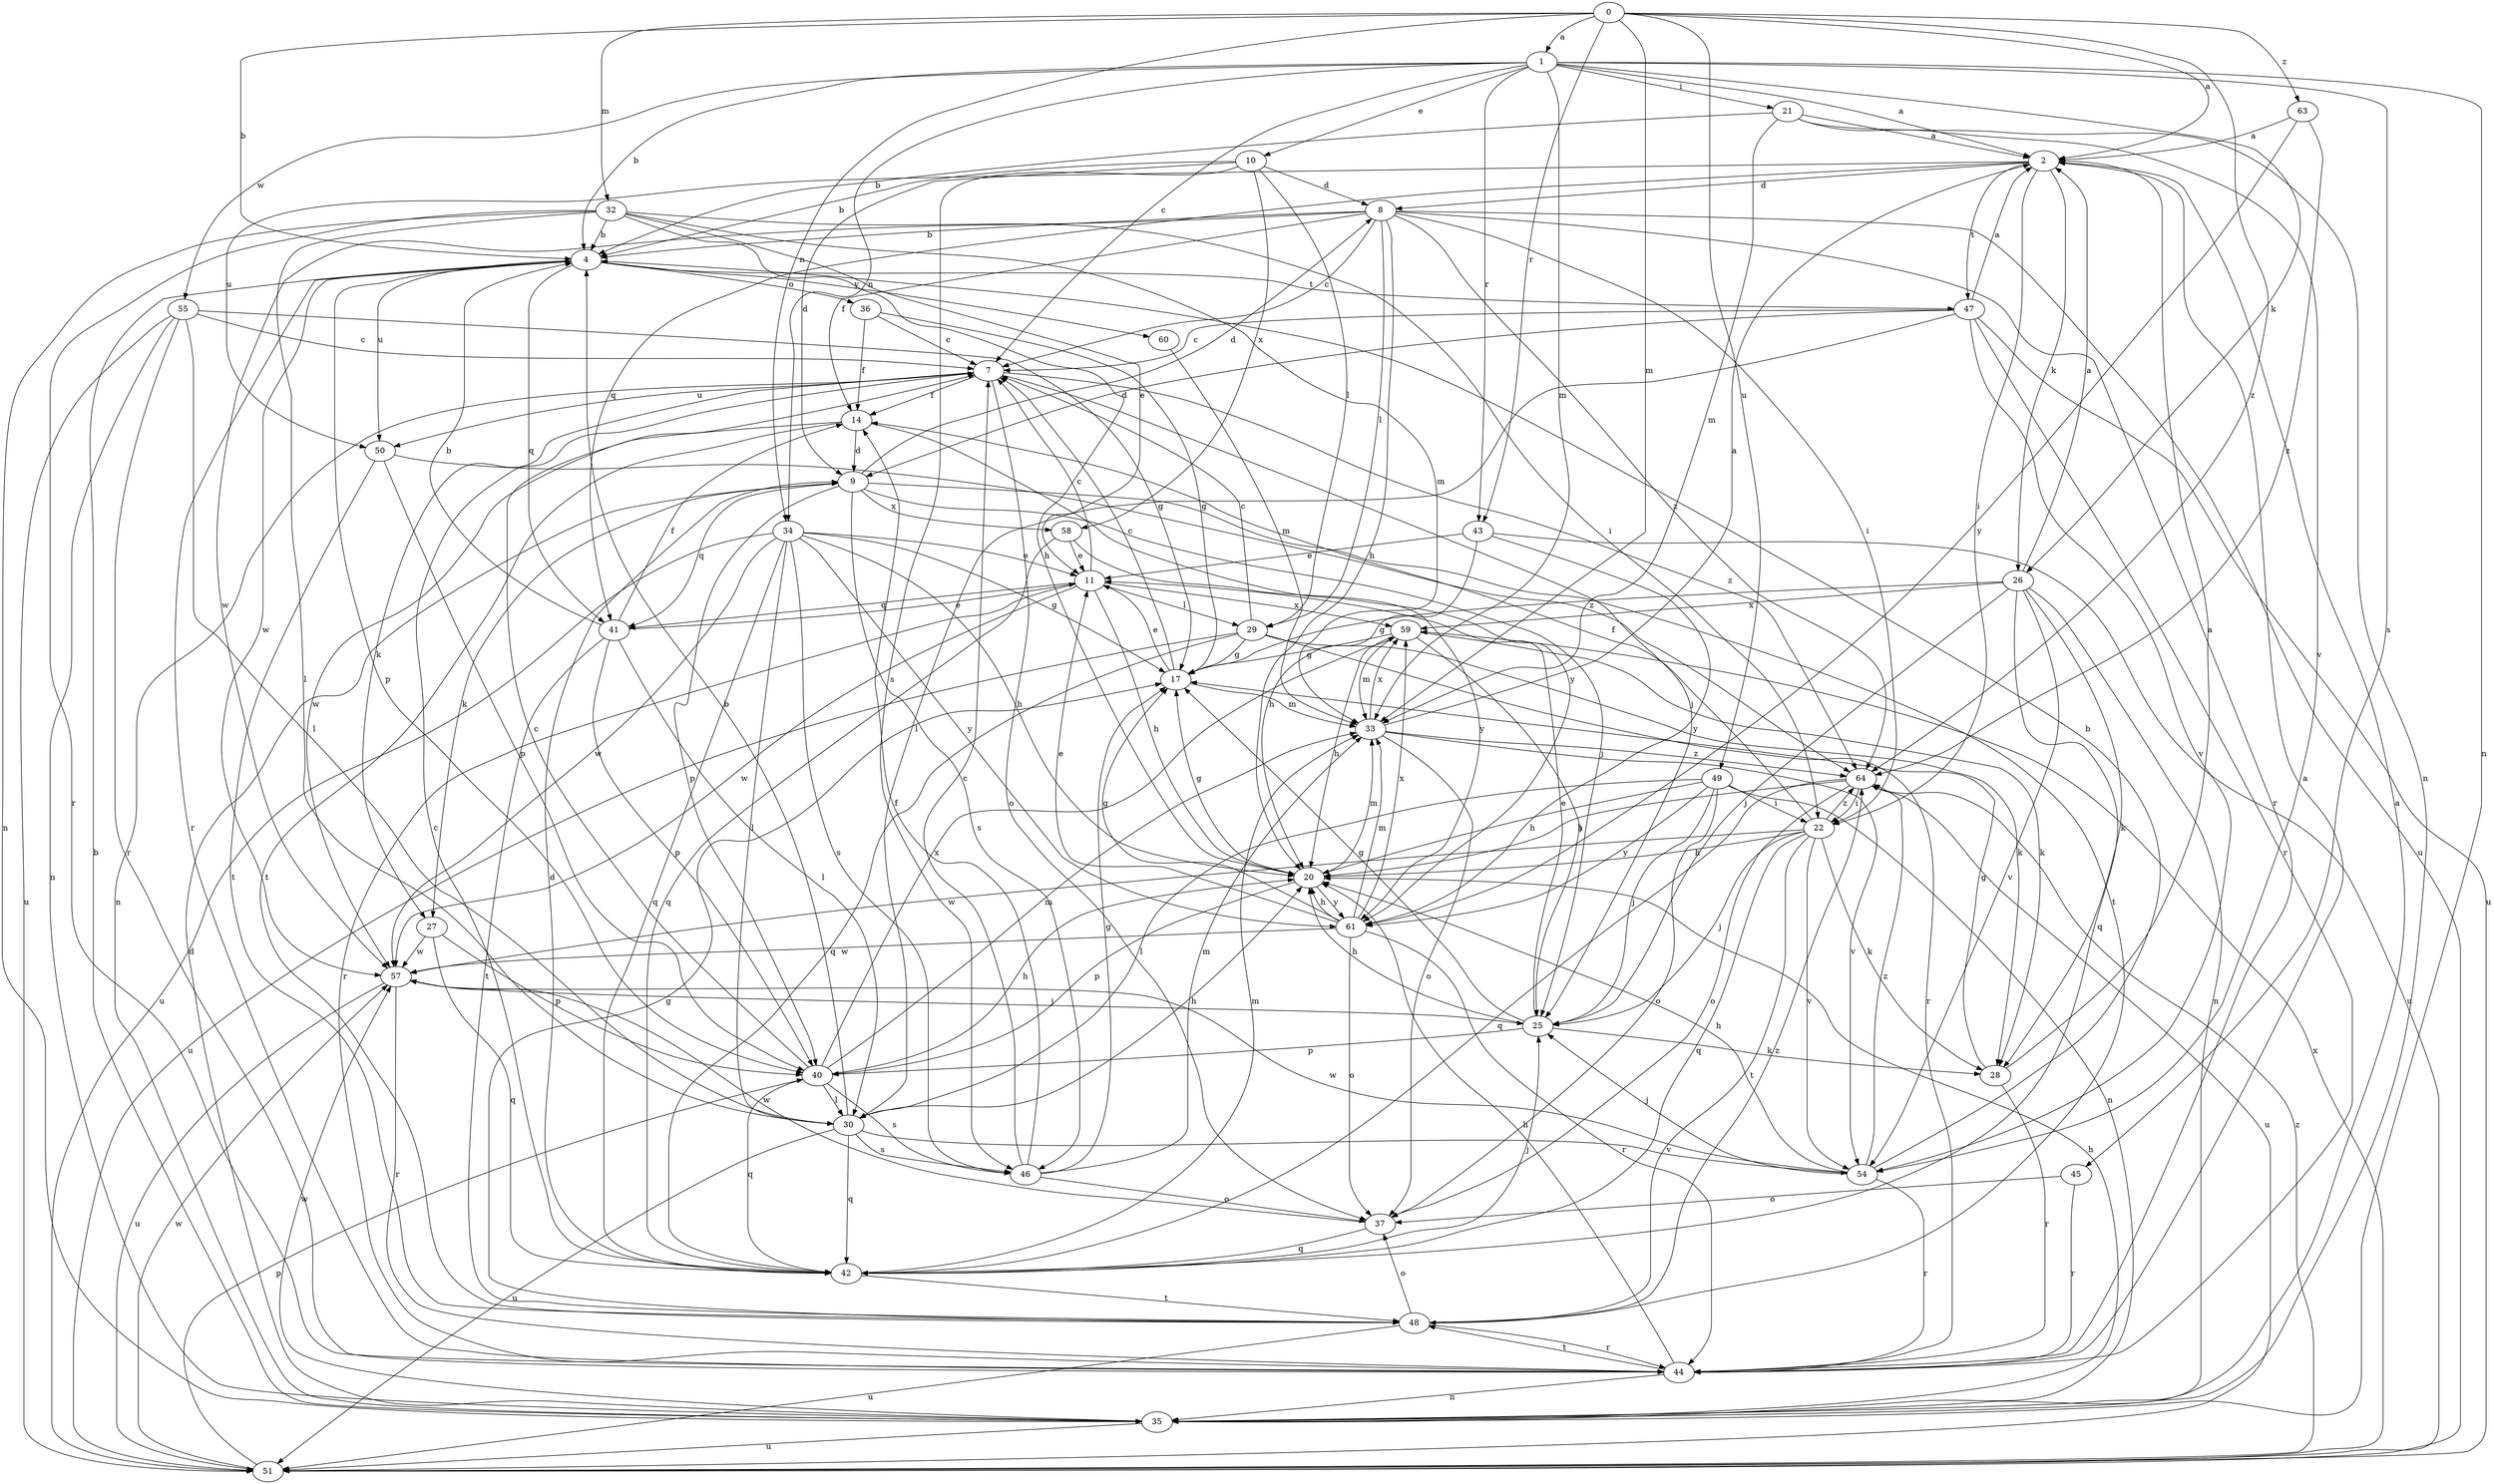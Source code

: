 strict digraph  {
0;
1;
2;
4;
7;
8;
9;
10;
11;
14;
17;
20;
21;
22;
25;
26;
27;
28;
29;
30;
32;
33;
34;
35;
36;
37;
40;
41;
42;
43;
44;
45;
46;
47;
48;
49;
50;
51;
54;
55;
57;
58;
59;
60;
61;
63;
64;
0 -> 1  [label=a];
0 -> 2  [label=a];
0 -> 4  [label=b];
0 -> 32  [label=m];
0 -> 33  [label=m];
0 -> 34  [label=n];
0 -> 43  [label=r];
0 -> 49  [label=u];
0 -> 63  [label=z];
0 -> 64  [label=z];
1 -> 2  [label=a];
1 -> 4  [label=b];
1 -> 7  [label=c];
1 -> 10  [label=e];
1 -> 21  [label=i];
1 -> 26  [label=k];
1 -> 33  [label=m];
1 -> 34  [label=n];
1 -> 35  [label=n];
1 -> 43  [label=r];
1 -> 45  [label=s];
1 -> 55  [label=w];
2 -> 8  [label=d];
2 -> 22  [label=i];
2 -> 26  [label=k];
2 -> 41  [label=q];
2 -> 47  [label=t];
2 -> 50  [label=u];
4 -> 36  [label=o];
4 -> 40  [label=p];
4 -> 41  [label=q];
4 -> 44  [label=r];
4 -> 47  [label=t];
4 -> 50  [label=u];
4 -> 57  [label=w];
4 -> 60  [label=y];
7 -> 14  [label=f];
7 -> 25  [label=j];
7 -> 27  [label=k];
7 -> 35  [label=n];
7 -> 37  [label=o];
7 -> 50  [label=u];
7 -> 64  [label=z];
8 -> 4  [label=b];
8 -> 7  [label=c];
8 -> 14  [label=f];
8 -> 20  [label=h];
8 -> 22  [label=i];
8 -> 29  [label=l];
8 -> 44  [label=r];
8 -> 51  [label=u];
8 -> 57  [label=w];
8 -> 64  [label=z];
9 -> 8  [label=d];
9 -> 25  [label=j];
9 -> 27  [label=k];
9 -> 40  [label=p];
9 -> 41  [label=q];
9 -> 46  [label=s];
9 -> 48  [label=t];
9 -> 58  [label=x];
10 -> 4  [label=b];
10 -> 8  [label=d];
10 -> 9  [label=d];
10 -> 29  [label=l];
10 -> 46  [label=s];
10 -> 58  [label=x];
11 -> 7  [label=c];
11 -> 20  [label=h];
11 -> 29  [label=l];
11 -> 41  [label=q];
11 -> 44  [label=r];
11 -> 57  [label=w];
11 -> 59  [label=x];
14 -> 9  [label=d];
14 -> 48  [label=t];
14 -> 57  [label=w];
14 -> 61  [label=y];
17 -> 7  [label=c];
17 -> 11  [label=e];
17 -> 33  [label=m];
20 -> 17  [label=g];
20 -> 33  [label=m];
20 -> 40  [label=p];
20 -> 61  [label=y];
21 -> 2  [label=a];
21 -> 4  [label=b];
21 -> 33  [label=m];
21 -> 35  [label=n];
21 -> 54  [label=v];
22 -> 14  [label=f];
22 -> 20  [label=h];
22 -> 25  [label=j];
22 -> 28  [label=k];
22 -> 42  [label=q];
22 -> 48  [label=t];
22 -> 54  [label=v];
22 -> 57  [label=w];
22 -> 64  [label=z];
25 -> 11  [label=e];
25 -> 17  [label=g];
25 -> 20  [label=h];
25 -> 28  [label=k];
25 -> 40  [label=p];
26 -> 2  [label=a];
26 -> 17  [label=g];
26 -> 25  [label=j];
26 -> 28  [label=k];
26 -> 35  [label=n];
26 -> 42  [label=q];
26 -> 54  [label=v];
26 -> 59  [label=x];
27 -> 40  [label=p];
27 -> 42  [label=q];
27 -> 57  [label=w];
28 -> 2  [label=a];
28 -> 17  [label=g];
28 -> 44  [label=r];
29 -> 7  [label=c];
29 -> 17  [label=g];
29 -> 28  [label=k];
29 -> 42  [label=q];
29 -> 44  [label=r];
29 -> 51  [label=u];
30 -> 4  [label=b];
30 -> 20  [label=h];
30 -> 42  [label=q];
30 -> 46  [label=s];
30 -> 51  [label=u];
30 -> 54  [label=v];
32 -> 4  [label=b];
32 -> 11  [label=e];
32 -> 20  [label=h];
32 -> 22  [label=i];
32 -> 30  [label=l];
32 -> 33  [label=m];
32 -> 35  [label=n];
32 -> 44  [label=r];
33 -> 2  [label=a];
33 -> 37  [label=o];
33 -> 54  [label=v];
33 -> 59  [label=x];
33 -> 64  [label=z];
34 -> 11  [label=e];
34 -> 17  [label=g];
34 -> 20  [label=h];
34 -> 30  [label=l];
34 -> 42  [label=q];
34 -> 46  [label=s];
34 -> 51  [label=u];
34 -> 57  [label=w];
34 -> 61  [label=y];
35 -> 2  [label=a];
35 -> 4  [label=b];
35 -> 9  [label=d];
35 -> 20  [label=h];
35 -> 51  [label=u];
35 -> 57  [label=w];
36 -> 7  [label=c];
36 -> 14  [label=f];
36 -> 17  [label=g];
37 -> 42  [label=q];
37 -> 57  [label=w];
40 -> 7  [label=c];
40 -> 20  [label=h];
40 -> 30  [label=l];
40 -> 33  [label=m];
40 -> 42  [label=q];
40 -> 46  [label=s];
40 -> 59  [label=x];
41 -> 4  [label=b];
41 -> 11  [label=e];
41 -> 14  [label=f];
41 -> 30  [label=l];
41 -> 40  [label=p];
41 -> 48  [label=t];
42 -> 7  [label=c];
42 -> 9  [label=d];
42 -> 25  [label=j];
42 -> 33  [label=m];
42 -> 48  [label=t];
43 -> 11  [label=e];
43 -> 20  [label=h];
43 -> 51  [label=u];
43 -> 61  [label=y];
44 -> 2  [label=a];
44 -> 20  [label=h];
44 -> 35  [label=n];
44 -> 48  [label=t];
45 -> 37  [label=o];
45 -> 44  [label=r];
46 -> 7  [label=c];
46 -> 14  [label=f];
46 -> 17  [label=g];
46 -> 33  [label=m];
46 -> 37  [label=o];
47 -> 2  [label=a];
47 -> 7  [label=c];
47 -> 9  [label=d];
47 -> 30  [label=l];
47 -> 44  [label=r];
47 -> 51  [label=u];
47 -> 54  [label=v];
48 -> 17  [label=g];
48 -> 37  [label=o];
48 -> 44  [label=r];
48 -> 51  [label=u];
48 -> 64  [label=z];
49 -> 20  [label=h];
49 -> 22  [label=i];
49 -> 25  [label=j];
49 -> 30  [label=l];
49 -> 35  [label=n];
49 -> 37  [label=o];
49 -> 61  [label=y];
50 -> 40  [label=p];
50 -> 48  [label=t];
50 -> 64  [label=z];
51 -> 40  [label=p];
51 -> 57  [label=w];
51 -> 59  [label=x];
51 -> 64  [label=z];
54 -> 4  [label=b];
54 -> 20  [label=h];
54 -> 25  [label=j];
54 -> 44  [label=r];
54 -> 57  [label=w];
54 -> 64  [label=z];
55 -> 7  [label=c];
55 -> 17  [label=g];
55 -> 30  [label=l];
55 -> 35  [label=n];
55 -> 44  [label=r];
55 -> 51  [label=u];
57 -> 25  [label=j];
57 -> 44  [label=r];
57 -> 51  [label=u];
58 -> 11  [label=e];
58 -> 42  [label=q];
58 -> 61  [label=y];
59 -> 17  [label=g];
59 -> 20  [label=h];
59 -> 25  [label=j];
59 -> 28  [label=k];
59 -> 33  [label=m];
60 -> 33  [label=m];
61 -> 11  [label=e];
61 -> 17  [label=g];
61 -> 20  [label=h];
61 -> 33  [label=m];
61 -> 37  [label=o];
61 -> 44  [label=r];
61 -> 57  [label=w];
61 -> 59  [label=x];
63 -> 2  [label=a];
63 -> 61  [label=y];
63 -> 64  [label=z];
64 -> 20  [label=h];
64 -> 22  [label=i];
64 -> 37  [label=o];
64 -> 42  [label=q];
64 -> 51  [label=u];
}

